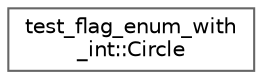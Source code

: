 digraph "类继承关系图"
{
 // LATEX_PDF_SIZE
  bgcolor="transparent";
  edge [fontname=Helvetica,fontsize=10,labelfontname=Helvetica,labelfontsize=10];
  node [fontname=Helvetica,fontsize=10,shape=box,height=0.2,width=0.4];
  rankdir="LR";
  Node0 [id="Node000000",label="test_flag_enum_with\l_int::Circle",height=0.2,width=0.4,color="grey40", fillcolor="white", style="filled",URL="$structtest__flag__enum__with__int_1_1_circle.html",tooltip=" "];
}
